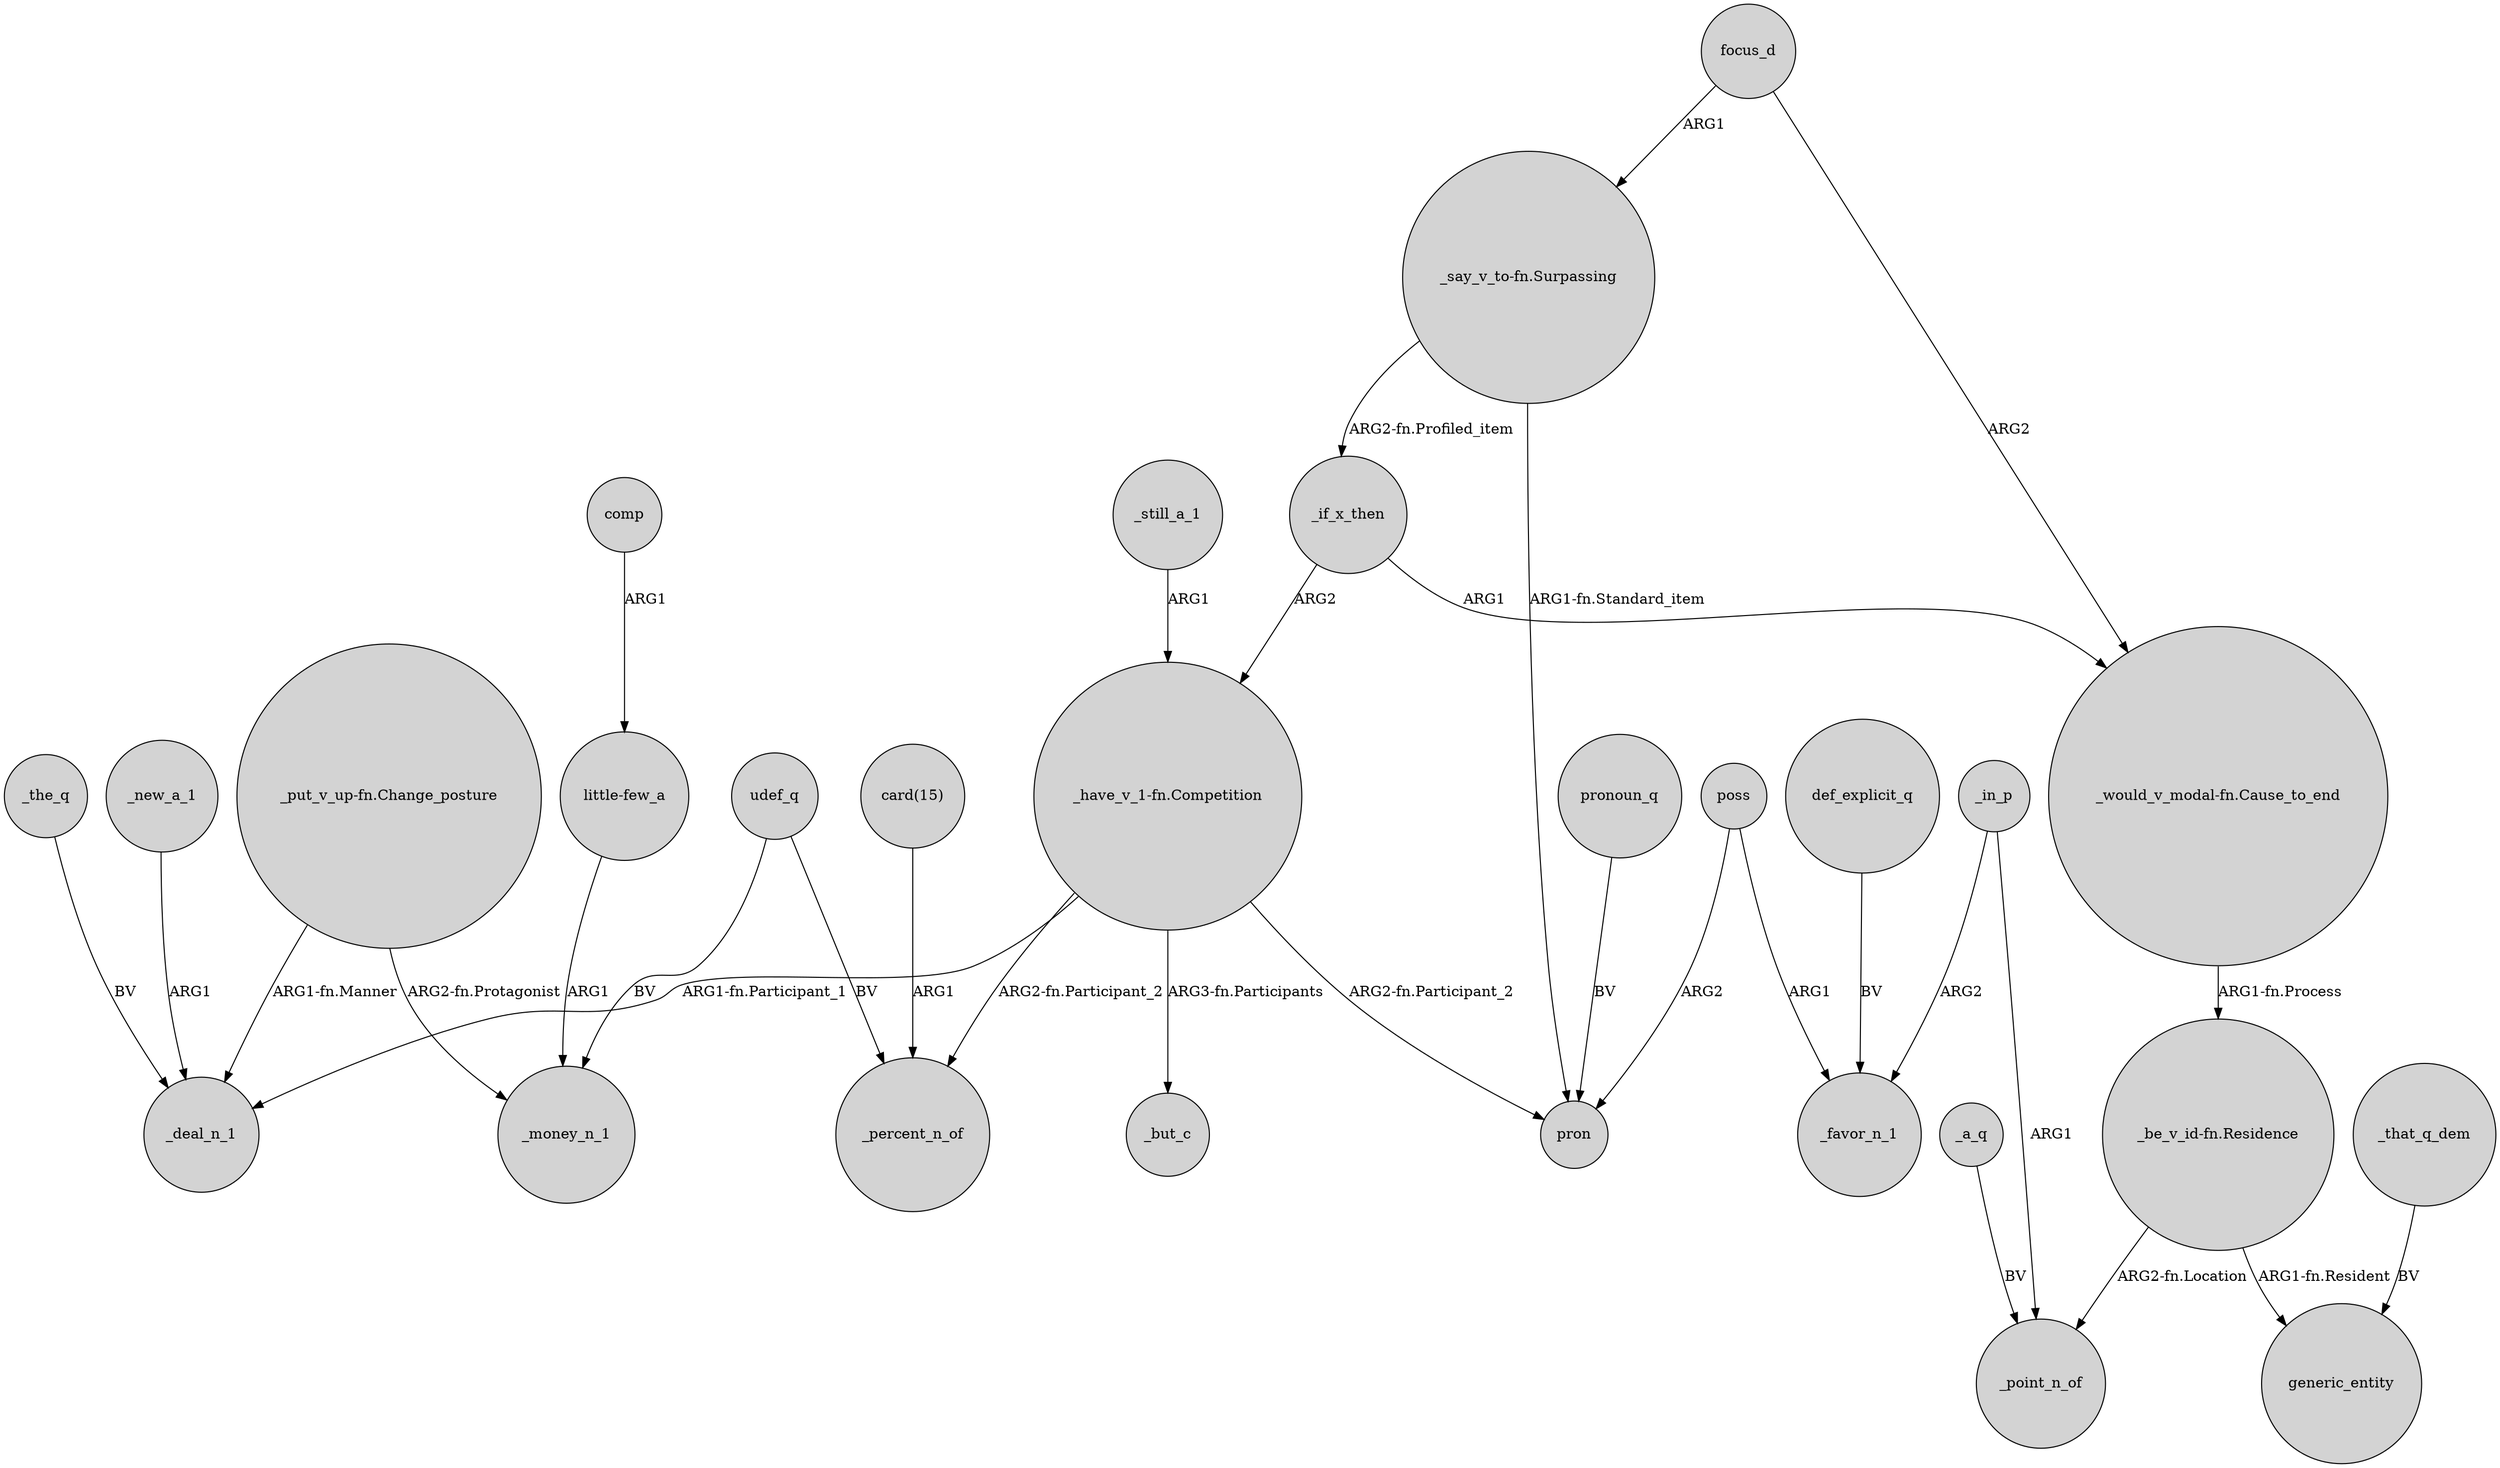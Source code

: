 digraph {
	node [shape=circle style=filled]
	_new_a_1 -> _deal_n_1 [label=ARG1]
	_the_q -> _deal_n_1 [label=BV]
	"_put_v_up-fn.Change_posture" -> _deal_n_1 [label="ARG1-fn.Manner"]
	_a_q -> _point_n_of [label=BV]
	"_have_v_1-fn.Competition" -> _but_c [label="ARG3-fn.Participants"]
	"_have_v_1-fn.Competition" -> pron [label="ARG2-fn.Participant_2"]
	_in_p -> _favor_n_1 [label=ARG2]
	focus_d -> "_would_v_modal-fn.Cause_to_end" [label=ARG2]
	_in_p -> _point_n_of [label=ARG1]
	def_explicit_q -> _favor_n_1 [label=BV]
	poss -> _favor_n_1 [label=ARG1]
	"_have_v_1-fn.Competition" -> _percent_n_of [label="ARG2-fn.Participant_2"]
	_still_a_1 -> "_have_v_1-fn.Competition" [label=ARG1]
	pronoun_q -> pron [label=BV]
	poss -> pron [label=ARG2]
	udef_q -> _money_n_1 [label=BV]
	udef_q -> _percent_n_of [label=BV]
	"_put_v_up-fn.Change_posture" -> _money_n_1 [label="ARG2-fn.Protagonist"]
	"card(15)" -> _percent_n_of [label=ARG1]
	"_say_v_to-fn.Surpassing" -> _if_x_then [label="ARG2-fn.Profiled_item"]
	"_have_v_1-fn.Competition" -> _deal_n_1 [label="ARG1-fn.Participant_1"]
	"_would_v_modal-fn.Cause_to_end" -> "_be_v_id-fn.Residence" [label="ARG1-fn.Process"]
	comp -> "little-few_a" [label=ARG1]
	focus_d -> "_say_v_to-fn.Surpassing" [label=ARG1]
	"_be_v_id-fn.Residence" -> _point_n_of [label="ARG2-fn.Location"]
	_that_q_dem -> generic_entity [label=BV]
	_if_x_then -> "_would_v_modal-fn.Cause_to_end" [label=ARG1]
	"_be_v_id-fn.Residence" -> generic_entity [label="ARG1-fn.Resident"]
	_if_x_then -> "_have_v_1-fn.Competition" [label=ARG2]
	"little-few_a" -> _money_n_1 [label=ARG1]
	"_say_v_to-fn.Surpassing" -> pron [label="ARG1-fn.Standard_item"]
}
